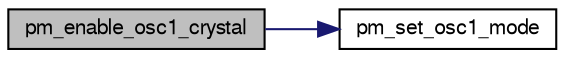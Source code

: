 digraph G
{
  edge [fontname="FreeSans",fontsize="10",labelfontname="FreeSans",labelfontsize="10"];
  node [fontname="FreeSans",fontsize="10",shape=record];
  rankdir=LR;
  Node1 [label="pm_enable_osc1_crystal",height=0.2,width=0.4,color="black", fillcolor="grey75", style="filled" fontcolor="black"];
  Node1 -> Node2 [color="midnightblue",fontsize="10",style="solid",fontname="FreeSans"];
  Node2 [label="pm_set_osc1_mode",height=0.2,width=0.4,color="black", fillcolor="white", style="filled",URL="$pm_8c.html#af56b3168a0fdc3ccf45956af3d08244d",tooltip="Sets the mode of the oscillator 1."];
}
